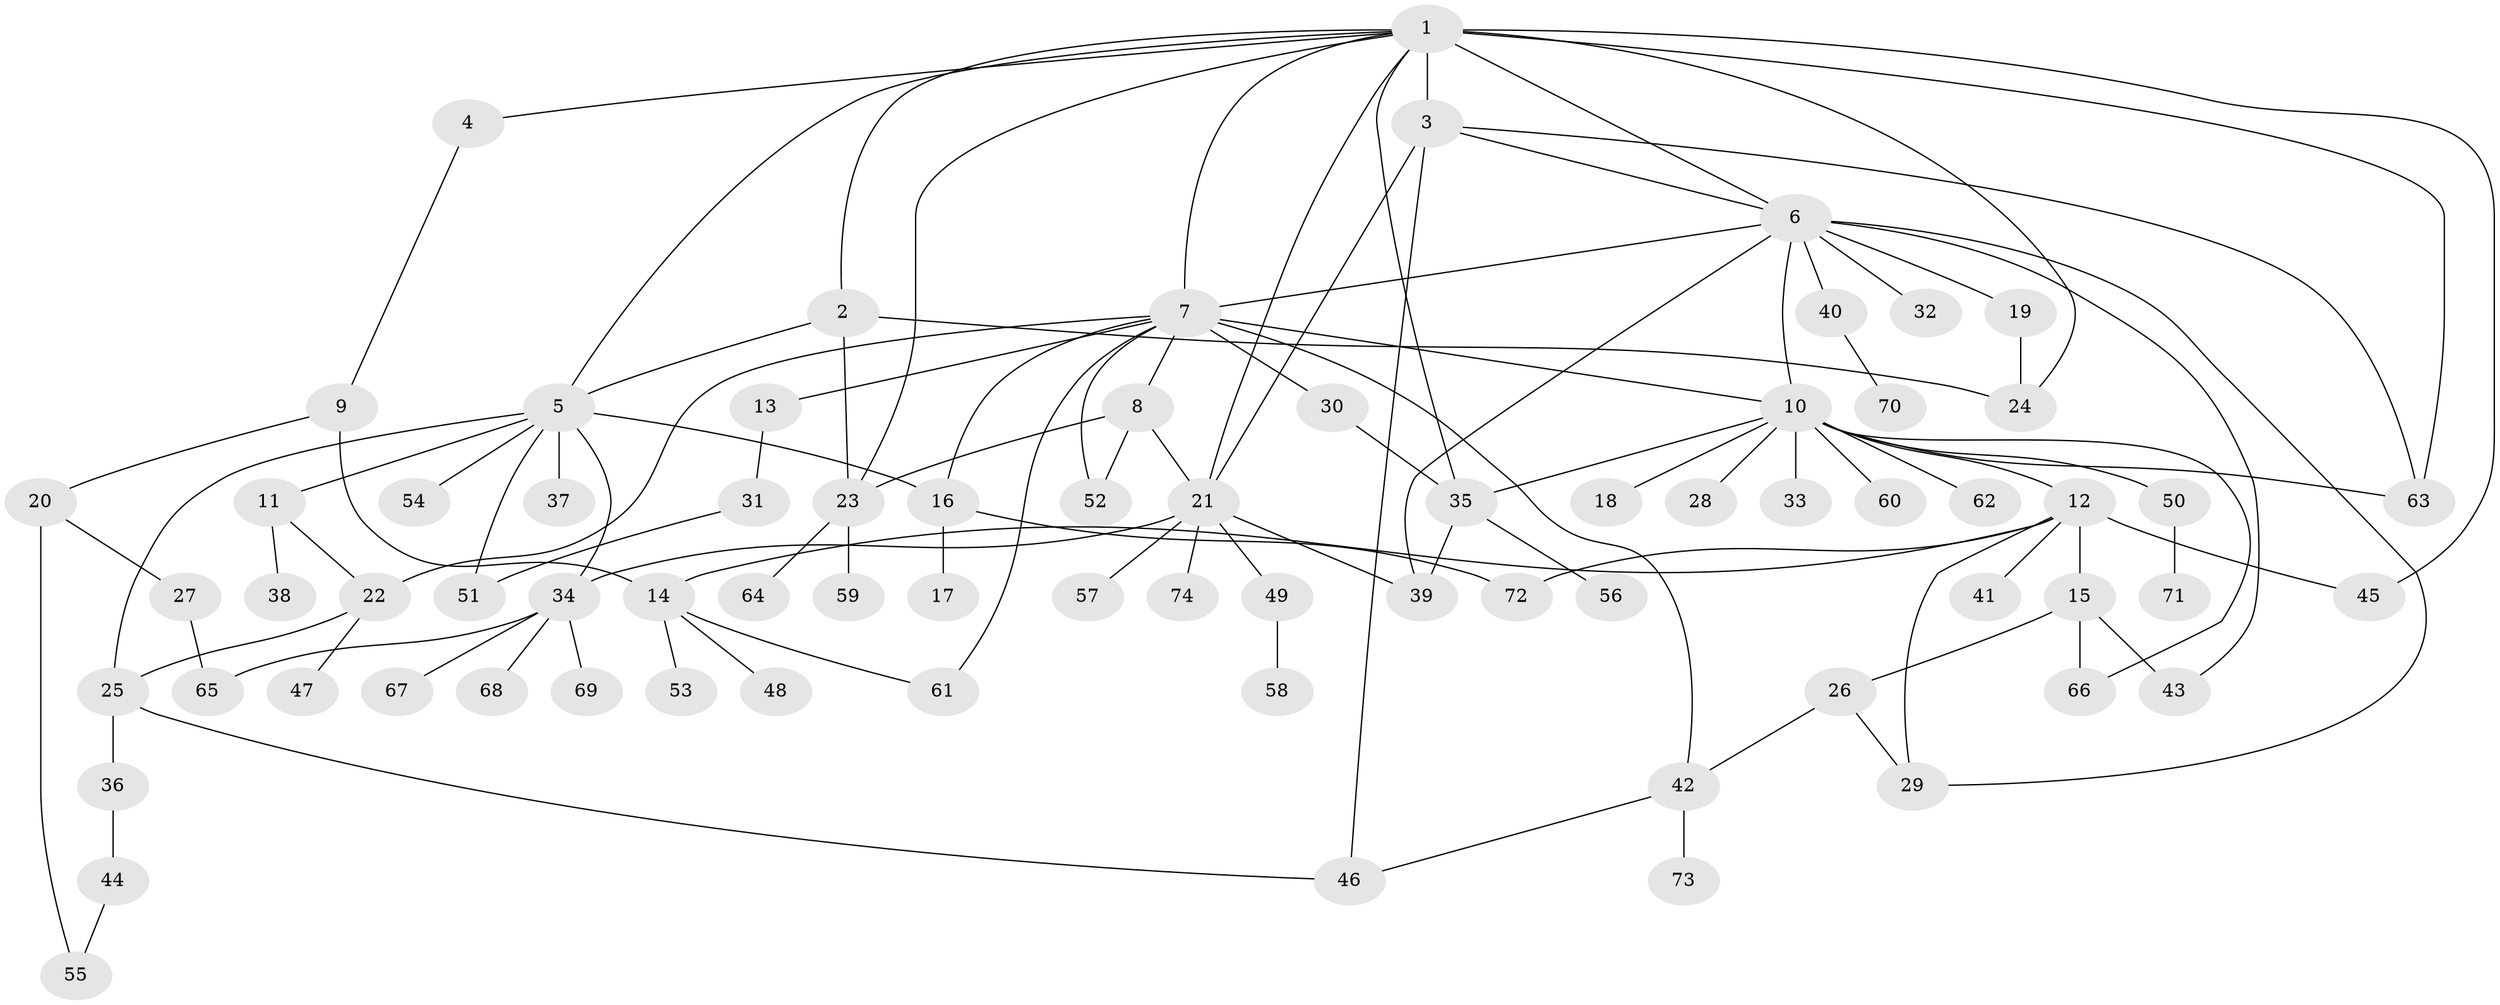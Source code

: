 // original degree distribution, {27: 0.006802721088435374, 5: 0.034013605442176874, 1: 0.5238095238095238, 3: 0.1292517006802721, 11: 0.006802721088435374, 12: 0.006802721088435374, 16: 0.006802721088435374, 4: 0.04081632653061224, 14: 0.006802721088435374, 8: 0.013605442176870748, 7: 0.013605442176870748, 6: 0.006802721088435374, 2: 0.19727891156462585, 9: 0.006802721088435374}
// Generated by graph-tools (version 1.1) at 2025/35/03/09/25 02:35:18]
// undirected, 74 vertices, 108 edges
graph export_dot {
graph [start="1"]
  node [color=gray90,style=filled];
  1;
  2;
  3;
  4;
  5;
  6;
  7;
  8;
  9;
  10;
  11;
  12;
  13;
  14;
  15;
  16;
  17;
  18;
  19;
  20;
  21;
  22;
  23;
  24;
  25;
  26;
  27;
  28;
  29;
  30;
  31;
  32;
  33;
  34;
  35;
  36;
  37;
  38;
  39;
  40;
  41;
  42;
  43;
  44;
  45;
  46;
  47;
  48;
  49;
  50;
  51;
  52;
  53;
  54;
  55;
  56;
  57;
  58;
  59;
  60;
  61;
  62;
  63;
  64;
  65;
  66;
  67;
  68;
  69;
  70;
  71;
  72;
  73;
  74;
  1 -- 2 [weight=1.0];
  1 -- 3 [weight=14.0];
  1 -- 4 [weight=1.0];
  1 -- 5 [weight=1.0];
  1 -- 6 [weight=1.0];
  1 -- 7 [weight=1.0];
  1 -- 21 [weight=1.0];
  1 -- 23 [weight=1.0];
  1 -- 24 [weight=1.0];
  1 -- 35 [weight=1.0];
  1 -- 45 [weight=1.0];
  1 -- 63 [weight=1.0];
  2 -- 5 [weight=1.0];
  2 -- 23 [weight=1.0];
  2 -- 24 [weight=1.0];
  3 -- 6 [weight=1.0];
  3 -- 21 [weight=1.0];
  3 -- 46 [weight=1.0];
  3 -- 63 [weight=1.0];
  4 -- 9 [weight=1.0];
  5 -- 11 [weight=1.0];
  5 -- 16 [weight=1.0];
  5 -- 25 [weight=1.0];
  5 -- 34 [weight=1.0];
  5 -- 37 [weight=1.0];
  5 -- 51 [weight=1.0];
  5 -- 54 [weight=1.0];
  6 -- 7 [weight=1.0];
  6 -- 10 [weight=1.0];
  6 -- 19 [weight=1.0];
  6 -- 29 [weight=1.0];
  6 -- 32 [weight=1.0];
  6 -- 39 [weight=1.0];
  6 -- 40 [weight=1.0];
  6 -- 43 [weight=1.0];
  7 -- 8 [weight=1.0];
  7 -- 10 [weight=1.0];
  7 -- 13 [weight=1.0];
  7 -- 16 [weight=1.0];
  7 -- 22 [weight=1.0];
  7 -- 30 [weight=5.0];
  7 -- 42 [weight=1.0];
  7 -- 52 [weight=1.0];
  7 -- 61 [weight=1.0];
  8 -- 21 [weight=1.0];
  8 -- 23 [weight=4.0];
  8 -- 52 [weight=1.0];
  9 -- 14 [weight=1.0];
  9 -- 20 [weight=1.0];
  10 -- 12 [weight=1.0];
  10 -- 18 [weight=1.0];
  10 -- 28 [weight=1.0];
  10 -- 33 [weight=1.0];
  10 -- 35 [weight=1.0];
  10 -- 50 [weight=1.0];
  10 -- 60 [weight=1.0];
  10 -- 62 [weight=1.0];
  10 -- 63 [weight=1.0];
  10 -- 66 [weight=1.0];
  11 -- 22 [weight=1.0];
  11 -- 38 [weight=1.0];
  12 -- 14 [weight=1.0];
  12 -- 15 [weight=1.0];
  12 -- 29 [weight=1.0];
  12 -- 41 [weight=1.0];
  12 -- 45 [weight=1.0];
  12 -- 72 [weight=1.0];
  13 -- 31 [weight=1.0];
  14 -- 48 [weight=2.0];
  14 -- 53 [weight=1.0];
  14 -- 61 [weight=1.0];
  15 -- 26 [weight=1.0];
  15 -- 43 [weight=2.0];
  15 -- 66 [weight=1.0];
  16 -- 17 [weight=1.0];
  16 -- 72 [weight=1.0];
  19 -- 24 [weight=1.0];
  20 -- 27 [weight=1.0];
  20 -- 55 [weight=1.0];
  21 -- 34 [weight=1.0];
  21 -- 39 [weight=1.0];
  21 -- 49 [weight=1.0];
  21 -- 57 [weight=1.0];
  21 -- 74 [weight=1.0];
  22 -- 25 [weight=1.0];
  22 -- 47 [weight=1.0];
  23 -- 59 [weight=1.0];
  23 -- 64 [weight=1.0];
  25 -- 36 [weight=1.0];
  25 -- 46 [weight=1.0];
  26 -- 29 [weight=1.0];
  26 -- 42 [weight=1.0];
  27 -- 65 [weight=1.0];
  30 -- 35 [weight=1.0];
  31 -- 51 [weight=1.0];
  34 -- 65 [weight=1.0];
  34 -- 67 [weight=1.0];
  34 -- 68 [weight=1.0];
  34 -- 69 [weight=1.0];
  35 -- 39 [weight=1.0];
  35 -- 56 [weight=3.0];
  36 -- 44 [weight=1.0];
  40 -- 70 [weight=1.0];
  42 -- 46 [weight=1.0];
  42 -- 73 [weight=1.0];
  44 -- 55 [weight=1.0];
  49 -- 58 [weight=1.0];
  50 -- 71 [weight=1.0];
}
